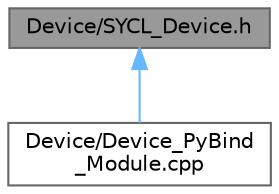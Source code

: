 digraph "Device/SYCL_Device.h"
{
 // INTERACTIVE_SVG=YES
 // LATEX_PDF_SIZE
  bgcolor="transparent";
  edge [fontname=Helvetica,fontsize=10,labelfontname=Helvetica,labelfontsize=10];
  node [fontname=Helvetica,fontsize=10,shape=box,height=0.2,width=0.4];
  Node1 [id="Node000001",label="Device/SYCL_Device.h",height=0.2,width=0.4,color="gray40", fillcolor="grey60", style="filled", fontcolor="black",tooltip="SYCL device selection in PySYCL."];
  Node1 -> Node2 [id="edge1_Node000001_Node000002",dir="back",color="steelblue1",style="solid",tooltip=" "];
  Node2 [id="Node000002",label="Device/Device_PyBind\l_Module.cpp",height=0.2,width=0.4,color="grey40", fillcolor="white", style="filled",URL="$_device___py_bind___module_8cpp.html",tooltip="Python module for device in PySYCL."];
}
